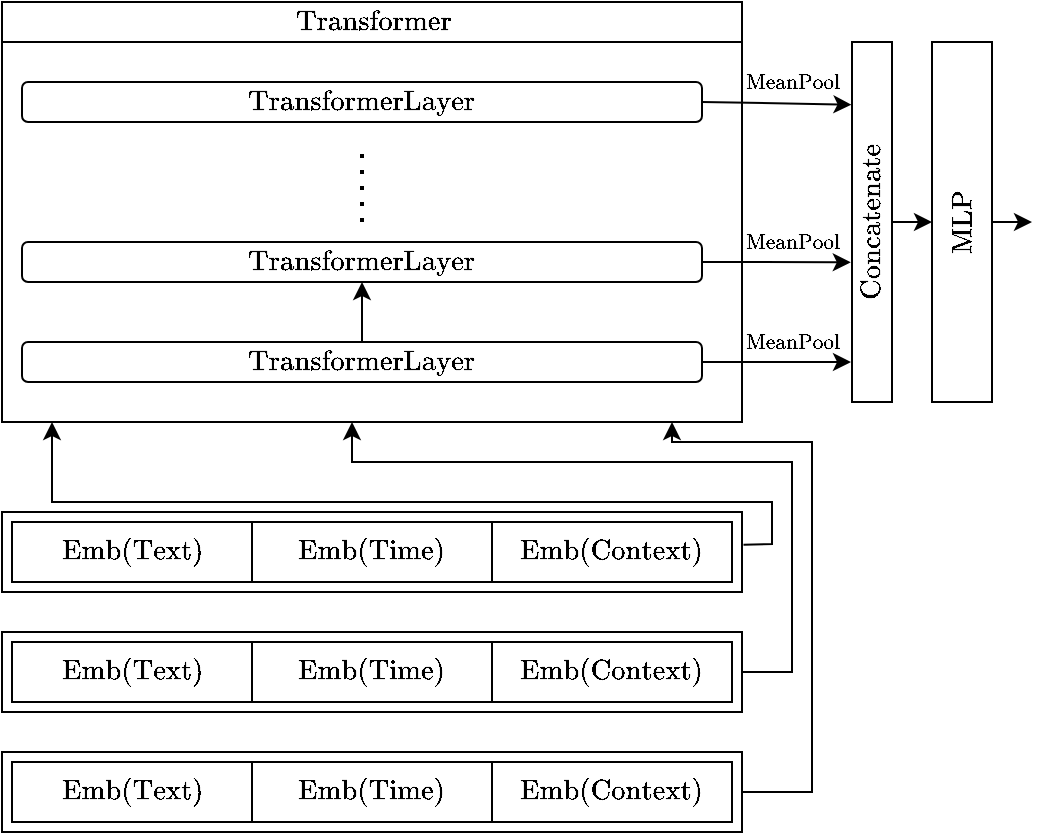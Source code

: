 <mxfile version="13.9.9" type="device"><diagram id="tdUblP0p0hE35OkiCela" name="Page-1"><mxGraphModel dx="624" dy="565" grid="1" gridSize="10" guides="1" tooltips="1" connect="1" arrows="1" fold="1" page="1" pageScale="1" pageWidth="827" pageHeight="1169" math="1" shadow="0"><root><mxCell id="0"/><mxCell id="1" parent="0"/><mxCell id="IAP1AoBcYbZ-A9U5UhkN-1" value="$$\text{Emb(Text)}$$" style="rounded=0;whiteSpace=wrap;html=1;" vertex="1" parent="1"><mxGeometry x="70" y="480" width="120" height="30" as="geometry"/></mxCell><mxCell id="IAP1AoBcYbZ-A9U5UhkN-2" value="$$\text{Emb(Text)}$$" style="rounded=0;whiteSpace=wrap;html=1;" vertex="1" parent="1"><mxGeometry x="70" y="540" width="120" height="30" as="geometry"/></mxCell><mxCell id="IAP1AoBcYbZ-A9U5UhkN-3" value="$$\text{Emb(Text)}$$" style="rounded=0;whiteSpace=wrap;html=1;" vertex="1" parent="1"><mxGeometry x="70" y="600" width="120" height="30" as="geometry"/></mxCell><mxCell id="IAP1AoBcYbZ-A9U5UhkN-4" value="$$\text{Emb(Time)}$$" style="rounded=0;whiteSpace=wrap;html=1;" vertex="1" parent="1"><mxGeometry x="190" y="480" width="120" height="30" as="geometry"/></mxCell><mxCell id="IAP1AoBcYbZ-A9U5UhkN-5" value="$$\text{Emb(Time)}$$" style="rounded=0;whiteSpace=wrap;html=1;" vertex="1" parent="1"><mxGeometry x="190" y="540" width="120" height="30" as="geometry"/></mxCell><mxCell id="IAP1AoBcYbZ-A9U5UhkN-6" value="$$\text{Emb(Time)}$$" style="rounded=0;whiteSpace=wrap;html=1;" vertex="1" parent="1"><mxGeometry x="190" y="600" width="120" height="30" as="geometry"/></mxCell><mxCell id="IAP1AoBcYbZ-A9U5UhkN-7" value="$$\text{Emb(Context)}$$" style="rounded=0;whiteSpace=wrap;html=1;" vertex="1" parent="1"><mxGeometry x="310" y="480" width="120" height="30" as="geometry"/></mxCell><mxCell id="IAP1AoBcYbZ-A9U5UhkN-8" value="$$\text{Emb(Context)}$$" style="rounded=0;whiteSpace=wrap;html=1;" vertex="1" parent="1"><mxGeometry x="310" y="540" width="120" height="30" as="geometry"/></mxCell><mxCell id="IAP1AoBcYbZ-A9U5UhkN-9" value="$$\text{Emb(Context)}$$" style="rounded=0;whiteSpace=wrap;html=1;" vertex="1" parent="1"><mxGeometry x="310" y="600" width="120" height="30" as="geometry"/></mxCell><mxCell id="IAP1AoBcYbZ-A9U5UhkN-16" value="" style="rounded=0;whiteSpace=wrap;html=1;fillColor=none;" vertex="1" parent="1"><mxGeometry x="65" y="595" width="370" height="40" as="geometry"/></mxCell><mxCell id="IAP1AoBcYbZ-A9U5UhkN-17" value="$$\text{Transformer}$$" style="swimlane;fontStyle=0;startSize=20;align=center;verticalAlign=middle;html=1;" vertex="1" parent="1"><mxGeometry x="65" y="220" width="370" height="210" as="geometry"><mxRectangle x="160" y="300" width="150" height="23" as="alternateBounds"/></mxGeometry></mxCell><mxCell id="IAP1AoBcYbZ-A9U5UhkN-18" value="$$\text{TransformerLayer}$$" style="rounded=1;whiteSpace=wrap;html=1;fillColor=#ffffff;align=center;" vertex="1" parent="IAP1AoBcYbZ-A9U5UhkN-17"><mxGeometry x="10" y="170" width="340" height="20" as="geometry"/></mxCell><mxCell id="IAP1AoBcYbZ-A9U5UhkN-26" value="$$\text{TransformerLayer}$$" style="rounded=1;whiteSpace=wrap;html=1;fillColor=#ffffff;align=center;" vertex="1" parent="IAP1AoBcYbZ-A9U5UhkN-17"><mxGeometry x="10" y="120" width="340" height="20" as="geometry"/></mxCell><mxCell id="IAP1AoBcYbZ-A9U5UhkN-27" value="$$\text{TransformerLayer}$$" style="rounded=1;whiteSpace=wrap;html=1;fillColor=#ffffff;align=center;" vertex="1" parent="IAP1AoBcYbZ-A9U5UhkN-17"><mxGeometry x="10" y="40" width="340" height="20" as="geometry"/></mxCell><mxCell id="IAP1AoBcYbZ-A9U5UhkN-28" value="" style="endArrow=none;dashed=1;html=1;dashPattern=1 3;strokeWidth=2;" edge="1" parent="IAP1AoBcYbZ-A9U5UhkN-17"><mxGeometry width="50" height="50" relative="1" as="geometry"><mxPoint x="180" y="110" as="sourcePoint"/><mxPoint x="180" y="70" as="targetPoint"/></mxGeometry></mxCell><mxCell id="IAP1AoBcYbZ-A9U5UhkN-37" value="" style="endArrow=classic;html=1;exitX=0.5;exitY=0;exitDx=0;exitDy=0;" edge="1" parent="IAP1AoBcYbZ-A9U5UhkN-17" source="IAP1AoBcYbZ-A9U5UhkN-18" target="IAP1AoBcYbZ-A9U5UhkN-26"><mxGeometry width="50" height="50" relative="1" as="geometry"><mxPoint x="165" y="260" as="sourcePoint"/><mxPoint x="215" y="210" as="targetPoint"/></mxGeometry></mxCell><mxCell id="IAP1AoBcYbZ-A9U5UhkN-19" value="" style="rounded=0;whiteSpace=wrap;html=1;fillColor=none;" vertex="1" parent="1"><mxGeometry x="65" y="535" width="370" height="40" as="geometry"/></mxCell><mxCell id="IAP1AoBcYbZ-A9U5UhkN-20" value="" style="rounded=0;whiteSpace=wrap;html=1;fillColor=none;" vertex="1" parent="1"><mxGeometry x="65" y="475" width="370" height="40" as="geometry"/></mxCell><mxCell id="IAP1AoBcYbZ-A9U5UhkN-23" value="" style="endArrow=classic;html=1;exitX=1.002;exitY=0.41;exitDx=0;exitDy=0;exitPerimeter=0;rounded=0;" edge="1" parent="1" source="IAP1AoBcYbZ-A9U5UhkN-20"><mxGeometry width="50" height="50" relative="1" as="geometry"><mxPoint x="440" y="500" as="sourcePoint"/><mxPoint x="90" y="430" as="targetPoint"/><Array as="points"><mxPoint x="450" y="491"/><mxPoint x="450" y="470"/><mxPoint x="90" y="470"/></Array></mxGeometry></mxCell><mxCell id="IAP1AoBcYbZ-A9U5UhkN-24" value="" style="endArrow=classic;html=1;rounded=0;exitX=1;exitY=0.5;exitDx=0;exitDy=0;" edge="1" parent="1" source="IAP1AoBcYbZ-A9U5UhkN-19"><mxGeometry width="50" height="50" relative="1" as="geometry"><mxPoint x="446" y="555" as="sourcePoint"/><mxPoint x="240" y="430" as="targetPoint"/><Array as="points"><mxPoint x="460" y="555"/><mxPoint x="460" y="450"/><mxPoint x="240" y="450"/></Array></mxGeometry></mxCell><mxCell id="IAP1AoBcYbZ-A9U5UhkN-25" value="" style="endArrow=classic;html=1;rounded=0;exitX=1;exitY=0.5;exitDx=0;exitDy=0;" edge="1" parent="1" source="IAP1AoBcYbZ-A9U5UhkN-16"><mxGeometry width="50" height="50" relative="1" as="geometry"><mxPoint x="445" y="565" as="sourcePoint"/><mxPoint x="400" y="430" as="targetPoint"/><Array as="points"><mxPoint x="470" y="615"/><mxPoint x="470" y="440"/><mxPoint x="400" y="440"/></Array></mxGeometry></mxCell><mxCell id="IAP1AoBcYbZ-A9U5UhkN-29" value="" style="endArrow=classic;html=1;exitX=1;exitY=0.5;exitDx=0;exitDy=0;entryX=-0.013;entryY=0.174;entryDx=0;entryDy=0;entryPerimeter=0;" edge="1" parent="1" source="IAP1AoBcYbZ-A9U5UhkN-27" target="IAP1AoBcYbZ-A9U5UhkN-44"><mxGeometry width="50" height="50" relative="1" as="geometry"><mxPoint x="440" y="270" as="sourcePoint"/><mxPoint x="480" y="270" as="targetPoint"/></mxGeometry></mxCell><mxCell id="IAP1AoBcYbZ-A9U5UhkN-30" value="" style="endArrow=classic;html=1;exitX=1;exitY=0.5;exitDx=0;exitDy=0;entryX=0.794;entryY=1.007;entryDx=0;entryDy=0;entryPerimeter=0;" edge="1" parent="1" source="IAP1AoBcYbZ-A9U5UhkN-26" target="IAP1AoBcYbZ-A9U5UhkN-39"><mxGeometry width="50" height="50" relative="1" as="geometry"><mxPoint x="440" y="350" as="sourcePoint"/><mxPoint x="480" y="350" as="targetPoint"/></mxGeometry></mxCell><mxCell id="IAP1AoBcYbZ-A9U5UhkN-31" value="" style="endArrow=classic;html=1;exitX=1;exitY=0.5;exitDx=0;exitDy=0;entryX=-0.025;entryY=0.889;entryDx=0;entryDy=0;entryPerimeter=0;" edge="1" parent="1" source="IAP1AoBcYbZ-A9U5UhkN-18" target="IAP1AoBcYbZ-A9U5UhkN-44"><mxGeometry width="50" height="50" relative="1" as="geometry"><mxPoint x="440" y="400" as="sourcePoint"/><mxPoint x="482" y="389.06" as="targetPoint"/></mxGeometry></mxCell><mxCell id="IAP1AoBcYbZ-A9U5UhkN-35" value="$$\text{MLP}$$" style="rounded=0;whiteSpace=wrap;html=1;fillColor=#ffffff;align=center;horizontal=0;verticalAlign=middle;" vertex="1" parent="1"><mxGeometry x="530" y="240" width="30" height="180" as="geometry"/></mxCell><mxCell id="IAP1AoBcYbZ-A9U5UhkN-36" value="" style="endArrow=classic;html=1;exitX=1;exitY=0.5;exitDx=0;exitDy=0;" edge="1" parent="1" source="IAP1AoBcYbZ-A9U5UhkN-35"><mxGeometry width="50" height="50" relative="1" as="geometry"><mxPoint x="560" y="335" as="sourcePoint"/><mxPoint x="580" y="330" as="targetPoint"/><Array as="points"><mxPoint x="570" y="330"/></Array></mxGeometry></mxCell><mxCell id="IAP1AoBcYbZ-A9U5UhkN-38" value="$$\text{MeanPool}$$" style="text;html=1;align=center;verticalAlign=middle;resizable=0;points=[];autosize=1;fontSize=9;" vertex="1" parent="1"><mxGeometry x="410" y="250" width="100" height="20" as="geometry"/></mxCell><mxCell id="IAP1AoBcYbZ-A9U5UhkN-39" value="$$\text{MeanPool}$$" style="text;html=1;align=center;verticalAlign=middle;resizable=0;points=[];autosize=1;fontSize=9;" vertex="1" parent="1"><mxGeometry x="410" y="330" width="100" height="20" as="geometry"/></mxCell><mxCell id="IAP1AoBcYbZ-A9U5UhkN-44" value="$$\text{Concatenate}$$" style="rounded=0;whiteSpace=wrap;html=1;fillColor=#ffffff;align=center;horizontal=0;verticalAlign=middle;" vertex="1" parent="1"><mxGeometry x="490" y="240" width="20" height="180" as="geometry"/></mxCell><mxCell id="IAP1AoBcYbZ-A9U5UhkN-45" value="$$\text{MeanPool}$$" style="text;html=1;align=center;verticalAlign=middle;resizable=0;points=[];autosize=1;fontSize=9;" vertex="1" parent="1"><mxGeometry x="410" y="380" width="100" height="20" as="geometry"/></mxCell><mxCell id="IAP1AoBcYbZ-A9U5UhkN-48" value="" style="endArrow=classic;html=1;exitX=1;exitY=0.5;exitDx=0;exitDy=0;" edge="1" parent="1" source="IAP1AoBcYbZ-A9U5UhkN-44"><mxGeometry width="50" height="50" relative="1" as="geometry"><mxPoint x="510" y="330" as="sourcePoint"/><mxPoint x="530" y="330" as="targetPoint"/><Array as="points"><mxPoint x="520" y="330"/></Array></mxGeometry></mxCell></root></mxGraphModel></diagram></mxfile>